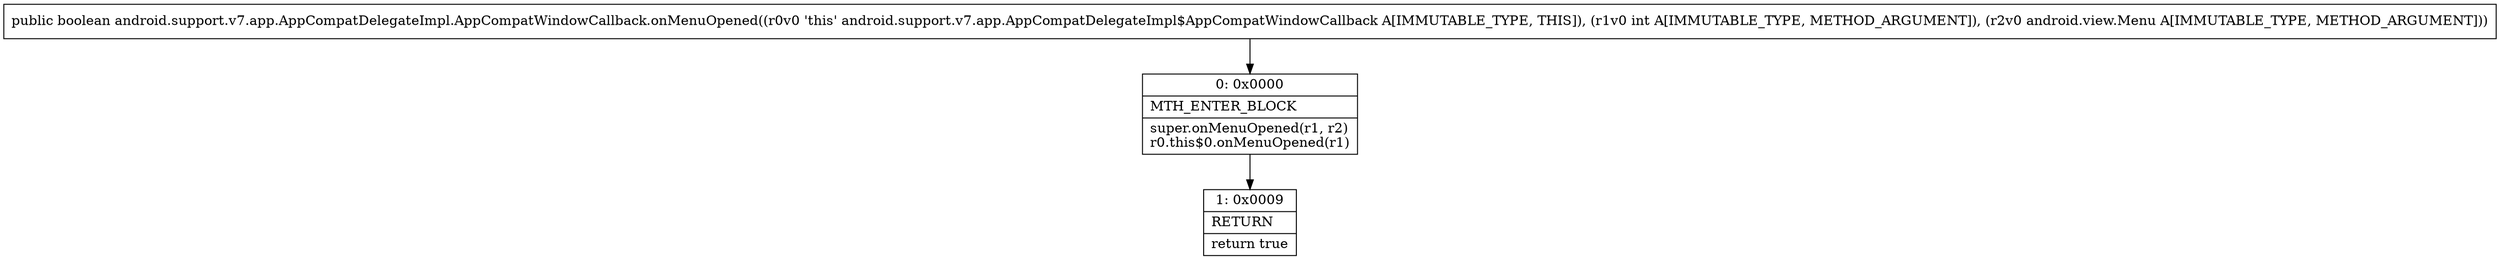 digraph "CFG forandroid.support.v7.app.AppCompatDelegateImpl.AppCompatWindowCallback.onMenuOpened(ILandroid\/view\/Menu;)Z" {
Node_0 [shape=record,label="{0\:\ 0x0000|MTH_ENTER_BLOCK\l|super.onMenuOpened(r1, r2)\lr0.this$0.onMenuOpened(r1)\l}"];
Node_1 [shape=record,label="{1\:\ 0x0009|RETURN\l|return true\l}"];
MethodNode[shape=record,label="{public boolean android.support.v7.app.AppCompatDelegateImpl.AppCompatWindowCallback.onMenuOpened((r0v0 'this' android.support.v7.app.AppCompatDelegateImpl$AppCompatWindowCallback A[IMMUTABLE_TYPE, THIS]), (r1v0 int A[IMMUTABLE_TYPE, METHOD_ARGUMENT]), (r2v0 android.view.Menu A[IMMUTABLE_TYPE, METHOD_ARGUMENT])) }"];
MethodNode -> Node_0;
Node_0 -> Node_1;
}

